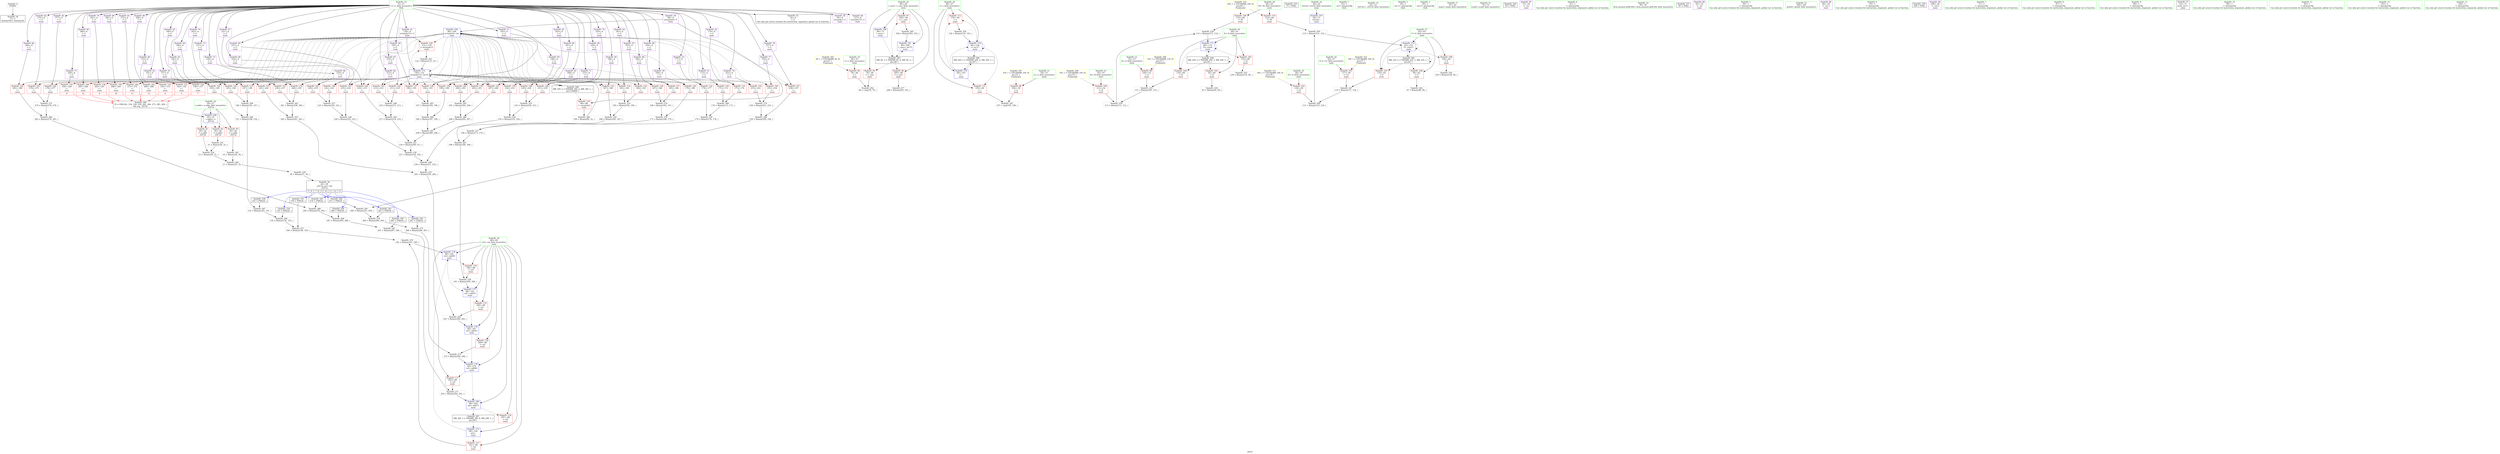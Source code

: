 digraph "SVFG" {
	label="SVFG";

	Node0x55871eb5f820 [shape=record,color=grey,label="{NodeID: 0\nNullPtr}"];
	Node0x55871eb5f820 -> Node0x55871eb61020[style=solid];
	Node0x55871eb91f40 [shape=record,color=black,label="{NodeID: 346\n25 = PHI(142, 154, 158, 250, 262, 266, 273, 285, 289, )\n0th arg _Z2C3x }"];
	Node0x55871eb91f40 -> Node0x55871eb69c00[style=solid];
	Node0x55871eb729d0 [shape=record,color=grey,label="{NodeID: 263\n197 = Binary(194, 196, )\n}"];
	Node0x55871eb729d0 -> Node0x55871eb74c50[style=solid];
	Node0x55871eb6a760 [shape=record,color=blue,label="{NodeID: 180\n68\<--293\nsol\<--add71\nmain\n}"];
	Node0x55871eb6a760 -> Node0x55871eb67500[style=dashed];
	Node0x55871eb6a760 -> Node0x55871eb82550[style=dashed];
	Node0x55871eb61cb0 [shape=record,color=red,label="{NodeID: 97\n303\<--48\n\<--t_case\nmain\n}"];
	Node0x55871eb61cb0 -> Node0x55871eb74ad0[style=solid];
	Node0x55871eb5ff00 [shape=record,color=green,label="{NodeID: 14\n4\<--15\nC\<--C_field_insensitive\nGlob }"];
	Node0x55871eb5ff00 -> Node0x55871eb61120[style=solid];
	Node0x55871eb5ff00 -> Node0x55871eb613c0[style=solid];
	Node0x55871eb5ff00 -> Node0x55871eb61490[style=solid];
	Node0x55871eb5ff00 -> Node0x55871eb61560[style=solid];
	Node0x55871eb5ff00 -> Node0x55871eb61630[style=solid];
	Node0x55871eb5ff00 -> Node0x55871eb61700[style=solid];
	Node0x55871eb5ff00 -> Node0x55871eb617d0[style=solid];
	Node0x55871eb5ff00 -> Node0x55871eb618a0[style=solid];
	Node0x55871eb5ff00 -> Node0x55871eb61970[style=solid];
	Node0x55871eb5ff00 -> Node0x55871eb61a40[style=solid];
	Node0x55871eb5ff00 -> Node0x55871eb61b10[style=solid];
	Node0x55871eb5ff00 -> Node0x55871eb62c00[style=solid];
	Node0x55871eb5ff00 -> Node0x55871eb62cd0[style=solid];
	Node0x55871eb5ff00 -> Node0x55871eb62da0[style=solid];
	Node0x55871eb5ff00 -> Node0x55871eb62e70[style=solid];
	Node0x55871eb5ff00 -> Node0x55871eb62f40[style=solid];
	Node0x55871eb5ff00 -> Node0x55871eb63010[style=solid];
	Node0x55871eb5ff00 -> Node0x55871eb630e0[style=solid];
	Node0x55871eb5ff00 -> Node0x55871eb631b0[style=solid];
	Node0x55871eb5ff00 -> Node0x55871eb63280[style=solid];
	Node0x55871eb5ff00 -> Node0x55871eb63350[style=solid];
	Node0x55871eb5ff00 -> Node0x55871eb63420[style=solid];
	Node0x55871eb5ff00 -> Node0x55871eb634f0[style=solid];
	Node0x55871eb5ff00 -> Node0x55871eb635c0[style=solid];
	Node0x55871eb5ff00 -> Node0x55871eb63690[style=solid];
	Node0x55871eb5ff00 -> Node0x55871eb63760[style=solid];
	Node0x55871eb5ff00 -> Node0x55871eb63830[style=solid];
	Node0x55871eb5ff00 -> Node0x55871eb63900[style=solid];
	Node0x55871eb5ff00 -> Node0x55871eb639d0[style=solid];
	Node0x55871eb5ff00 -> Node0x55871eb63aa0[style=solid];
	Node0x55871eb5ff00 -> Node0x55871eb63b70[style=solid];
	Node0x55871eb5ff00 -> Node0x55871eb63c40[style=solid];
	Node0x55871eb5ff00 -> Node0x55871eb63d10[style=solid];
	Node0x55871eb5ff00 -> Node0x55871eb63de0[style=solid];
	Node0x55871eb5ff00 -> Node0x55871eb63eb0[style=solid];
	Node0x55871eb5ff00 -> Node0x55871eb63f80[style=solid];
	Node0x55871eb5ff00 -> Node0x55871eb64050[style=solid];
	Node0x55871eb5ff00 -> Node0x55871eb64120[style=solid];
	Node0x55871eb5ff00 -> Node0x55871eb641f0[style=solid];
	Node0x55871eb5ff00 -> Node0x55871eb642c0[style=solid];
	Node0x55871eb5ff00 -> Node0x55871eb64390[style=solid];
	Node0x55871eb5ff00 -> Node0x55871eb64460[style=solid];
	Node0x55871eb5ff00 -> Node0x55871eb64530[style=solid];
	Node0x55871eb5ff00 -> Node0x55871eb64600[style=solid];
	Node0x55871eb5ff00 -> Node0x55871eb646d0[style=solid];
	Node0x55871eb5ff00 -> Node0x55871eb647a0[style=solid];
	Node0x55871eb5ff00 -> Node0x55871eb64870[style=solid];
	Node0x55871eb5ff00 -> Node0x55871eb64940[style=solid];
	Node0x55871eb5ff00 -> Node0x55871eb64a10[style=solid];
	Node0x55871eb5ff00 -> Node0x55871eb64ae0[style=solid];
	Node0x55871eb73ed0 [shape=record,color=grey,label="{NodeID: 277\n296 = Binary(295, 103, )\n}"];
	Node0x55871eb62810 [shape=record,color=red,label="{NodeID: 111\n105\<--66\n\<--i\nmain\n}"];
	Node0x55871eb62810 -> Node0x55871eb753d0[style=solid];
	Node0x55871eb60ab0 [shape=record,color=green,label="{NodeID: 28\n64\<--65\nM\<--M_field_insensitive\nmain\n}"];
	Node0x55871eb60ab0 -> Node0x55871eb62670[style=solid];
	Node0x55871eb60ab0 -> Node0x55871eb62740[style=solid];
	Node0x55871eb753d0 [shape=record,color=grey,label="{NodeID: 291\n107 = cmp(105, 106, )\n}"];
	Node0x55871eb67ab0 [shape=record,color=red,label="{NodeID: 125\n154\<--153\n\<--\nmain\n|{<s0>6}}"];
	Node0x55871eb67ab0:s0 -> Node0x55871eb91f40[style=solid,color=red];
	Node0x55871eb61700 [shape=record,color=purple,label="{NodeID: 42\n141\<--4\n\<--C\nmain\n}"];
	Node0x55871eb61700 -> Node0x55871eb67770[style=solid];
	Node0x55871eb84f80 [shape=record,color=yellow,style=double,label="{NodeID: 305\n6V_1 = ENCHI(MR_6V_0)\npts\{47 \}\nFun[main]}"];
	Node0x55871eb84f80 -> Node0x55871eb65160[style=dashed];
	Node0x55871eb68610 [shape=record,color=red,label="{NodeID: 139\n202\<--201\n\<--\nmain\n}"];
	Node0x55871eb68610 -> Node0x55871eb747d0[style=solid];
	Node0x55871eb63280 [shape=record,color=purple,label="{NodeID: 56\n186\<--4\n\<--C\nmain\n}"];
	Node0x55871eb63280 -> Node0x55871eb682d0[style=solid];
	Node0x55871eb6f180 [shape=record,color=grey,label="{NodeID: 236\n179 = Binary(176, 178, )\n}"];
	Node0x55871eb6f180 -> Node0x55871eb6f300[style=solid];
	Node0x55871eb69170 [shape=record,color=red,label="{NodeID: 153\n243\<--242\n\<--\nmain\n}"];
	Node0x55871eb69170 -> Node0x55871eb71ad0[style=solid];
	Node0x55871eb63de0 [shape=record,color=purple,label="{NodeID: 70\n230\<--4\n\<--C\nmain\n}"];
	Node0x55871eb63de0 -> Node0x55871eb68e30[style=solid];
	Node0x55871eb90db0 [shape=record,color=black,label="{NodeID: 333\n73 = PHI()\n}"];
	Node0x55871eb71650 [shape=record,color=grey,label="{NodeID: 250\n93 = Binary(92, 94, )\n}"];
	Node0x55871eb69cd0 [shape=record,color=blue,label="{NodeID: 167\n44\<--71\nretval\<--\nmain\n}"];
	Node0x55871eb64940 [shape=record,color=purple,label="{NodeID: 84\n280\<--4\n\<--C\nmain\n}"];
	Node0x55871eb64940 -> Node0x55871eb69990[style=solid];
	Node0x55871eb45420 [shape=record,color=green,label="{NodeID: 1\n16\<--1\n.str\<--dummyObj\nGlob }"];
	Node0x55871eb72b50 [shape=record,color=grey,label="{NodeID: 264\n121 = Binary(119, 120, )\n}"];
	Node0x55871eb72b50 -> Node0x55871eb72cd0[style=solid];
	Node0x55871eb6a830 [shape=record,color=blue,label="{NodeID: 181\n48\<--304\nt_case\<--inc75\nmain\n}"];
	Node0x55871eb6a830 -> Node0x55871eb81150[style=dashed];
	Node0x55871eb61d80 [shape=record,color=red,label="{NodeID: 98\n106\<--50\n\<--n\nmain\n}"];
	Node0x55871eb61d80 -> Node0x55871eb753d0[style=solid];
	Node0x55871eb5ffc0 [shape=record,color=green,label="{NodeID: 15\n22\<--23\n_Z2C3x\<--_Z2C3x_field_insensitive\n}"];
	Node0x55871eb74050 [shape=record,color=grey,label="{NodeID: 278\n264 = Binary(260, 263, )\n}"];
	Node0x55871eb74050 -> Node0x55871eb73bd0[style=solid];
	Node0x55871eb628e0 [shape=record,color=red,label="{NodeID: 112\n135\<--66\n\<--i\nmain\n}"];
	Node0x55871eb628e0 -> Node0x55871eb71f50[style=solid];
	Node0x55871eb60b80 [shape=record,color=green,label="{NodeID: 29\n66\<--67\ni\<--i_field_insensitive\nmain\n}"];
	Node0x55871eb60b80 -> Node0x55871eb62810[style=solid];
	Node0x55871eb60b80 -> Node0x55871eb628e0[style=solid];
	Node0x55871eb60b80 -> Node0x55871eb69f40[style=solid];
	Node0x55871eb60b80 -> Node0x55871eb6a280[style=solid];
	Node0x55871eb75550 [shape=record,color=grey,label="{NodeID: 292\n80 = cmp(78, 79, )\n}"];
	Node0x55871eb67b80 [shape=record,color=red,label="{NodeID: 126\n158\<--157\n\<--\nmain\n|{<s0>7}}"];
	Node0x55871eb67b80:s0 -> Node0x55871eb91f40[style=solid,color=red];
	Node0x55871eb617d0 [shape=record,color=purple,label="{NodeID: 43\n144\<--4\n\<--C\nmain\n}"];
	Node0x55871eb617d0 -> Node0x55871eb67840[style=solid];
	Node0x55871eb686e0 [shape=record,color=red,label="{NodeID: 140\n204\<--203\n\<--\nmain\n}"];
	Node0x55871eb686e0 -> Node0x55871eb747d0[style=solid];
	Node0x55871eb63350 [shape=record,color=purple,label="{NodeID: 57\n193\<--4\n\<--C\nmain\n}"];
	Node0x55871eb63350 -> Node0x55871eb683a0[style=solid];
	Node0x55871eb6f300 [shape=record,color=grey,label="{NodeID: 237\n180 = Binary(171, 179, )\n}"];
	Node0x55871eb6f300 -> Node0x55871eb726d0[style=solid];
	Node0x55871eb69240 [shape=record,color=red,label="{NodeID: 154\n250\<--249\n\<--\nmain\n|{<s0>8}}"];
	Node0x55871eb69240:s0 -> Node0x55871eb91f40[style=solid,color=red];
	Node0x55871eb63eb0 [shape=record,color=purple,label="{NodeID: 71\n233\<--4\n\<--C\nmain\n}"];
	Node0x55871eb63eb0 -> Node0x55871eb68f00[style=solid];
	Node0x55871eb90eb0 [shape=record,color=black,label="{NodeID: 334\n155 = PHI(24, )\n}"];
	Node0x55871eb90eb0 -> Node0x55871eb72550[style=solid];
	Node0x55871eb717d0 [shape=record,color=grey,label="{NodeID: 251\n218 = Binary(209, 217, )\n}"];
	Node0x55871eb717d0 -> Node0x55871eb6e880[style=solid];
	Node0x55871eb69da0 [shape=record,color=blue,label="{NodeID: 168\n48\<--71\nt_case\<--\nmain\n}"];
	Node0x55871eb69da0 -> Node0x55871eb81150[style=dashed];
	Node0x55871eb64a10 [shape=record,color=purple,label="{NodeID: 85\n284\<--4\n\<--C\nmain\n}"];
	Node0x55871eb64a10 -> Node0x55871eb69a60[style=solid];
	Node0x55871eb55ee0 [shape=record,color=green,label="{NodeID: 2\n18\<--1\n.str.1\<--dummyObj\nGlob }"];
	Node0x55871eb72cd0 [shape=record,color=grey,label="{NodeID: 265\n123 = Binary(121, 122, )\n}"];
	Node0x55871eb72cd0 -> Node0x55871eb6a0e0[style=solid];
	Node0x55871eb61e50 [shape=record,color=red,label="{NodeID: 99\n109\<--52\n\<--A\nmain\n}"];
	Node0x55871eb61e50 -> Node0x55871eb6ed00[style=solid];
	Node0x55871eb600c0 [shape=record,color=green,label="{NodeID: 16\n26\<--27\nx.addr\<--x.addr_field_insensitive\n_Z2C3x\n}"];
	Node0x55871eb600c0 -> Node0x55871eb64ef0[style=solid];
	Node0x55871eb600c0 -> Node0x55871eb64fc0[style=solid];
	Node0x55871eb600c0 -> Node0x55871eb65090[style=solid];
	Node0x55871eb600c0 -> Node0x55871eb69c00[style=solid];
	Node0x55871eb741d0 [shape=record,color=grey,label="{NodeID: 279\n256 = Binary(253, 255, )\n}"];
	Node0x55871eb741d0 -> Node0x55871eb74350[style=solid];
	Node0x55871eb629b0 [shape=record,color=red,label="{NodeID: 113\n161\<--68\n\<--sol\nmain\n}"];
	Node0x55871eb629b0 -> Node0x55871eb73d50[style=solid];
	Node0x55871eb60c50 [shape=record,color=green,label="{NodeID: 30\n68\<--69\nsol\<--sol_field_insensitive\nmain\n}"];
	Node0x55871eb60c50 -> Node0x55871eb629b0[style=solid];
	Node0x55871eb60c50 -> Node0x55871eb62a80[style=solid];
	Node0x55871eb60c50 -> Node0x55871eb62b50[style=solid];
	Node0x55871eb60c50 -> Node0x55871eb67360[style=solid];
	Node0x55871eb60c50 -> Node0x55871eb67430[style=solid];
	Node0x55871eb60c50 -> Node0x55871eb67500[style=solid];
	Node0x55871eb60c50 -> Node0x55871eb6a350[style=solid];
	Node0x55871eb60c50 -> Node0x55871eb6a420[style=solid];
	Node0x55871eb60c50 -> Node0x55871eb6a4f0[style=solid];
	Node0x55871eb60c50 -> Node0x55871eb6a5c0[style=solid];
	Node0x55871eb60c50 -> Node0x55871eb6a690[style=solid];
	Node0x55871eb60c50 -> Node0x55871eb6a760[style=solid];
	Node0x55871eb81150 [shape=record,color=black,label="{NodeID: 293\nMR_8V_3 = PHI(MR_8V_4, MR_8V_2, )\npts\{49 \}\n}"];
	Node0x55871eb81150 -> Node0x55871eb65230[style=dashed];
	Node0x55871eb81150 -> Node0x55871eb61be0[style=dashed];
	Node0x55871eb81150 -> Node0x55871eb61cb0[style=dashed];
	Node0x55871eb81150 -> Node0x55871eb6a830[style=dashed];
	Node0x55871eb67c50 [shape=record,color=red,label="{NodeID: 127\n165\<--164\n\<--\nmain\n}"];
	Node0x55871eb67c50 -> Node0x55871eb73a50[style=solid];
	Node0x55871eb618a0 [shape=record,color=purple,label="{NodeID: 44\n146\<--4\n\<--C\nmain\n}"];
	Node0x55871eb618a0 -> Node0x55871eb67910[style=solid];
	Node0x55871eb85140 [shape=record,color=yellow,style=double,label="{NodeID: 307\n10V_1 = ENCHI(MR_10V_0)\npts\{51 \}\nFun[main]}"];
	Node0x55871eb85140 -> Node0x55871eb61d80[style=dashed];
	Node0x55871eb687b0 [shape=record,color=red,label="{NodeID: 141\n207\<--206\n\<--\nmain\n}"];
	Node0x55871eb687b0 -> Node0x55871eb66610[style=solid];
	Node0x55871eb63420 [shape=record,color=purple,label="{NodeID: 58\n195\<--4\n\<--C\nmain\n}"];
	Node0x55871eb63420 -> Node0x55871eb68470[style=solid];
	Node0x55871eb66310 [shape=record,color=grey,label="{NodeID: 238\n235 = Binary(232, 234, )\n}"];
	Node0x55871eb66310 -> Node0x55871eb66c10[style=solid];
	Node0x55871eb69310 [shape=record,color=red,label="{NodeID: 155\n253\<--252\n\<--\nmain\n}"];
	Node0x55871eb69310 -> Node0x55871eb741d0[style=solid];
	Node0x55871eb63f80 [shape=record,color=purple,label="{NodeID: 72\n237\<--4\n\<--C\nmain\n}"];
	Node0x55871eb63f80 -> Node0x55871eb68fd0[style=solid];
	Node0x55871eb91190 [shape=record,color=black,label="{NodeID: 335\n159 = PHI(24, )\n}"];
	Node0x55871eb91190 -> Node0x55871eb720d0[style=solid];
	Node0x55871eb71950 [shape=record,color=grey,label="{NodeID: 252\n126 = Binary(125, 94, )\n}"];
	Node0x55871eb69e70 [shape=record,color=blue,label="{NodeID: 169\n98\<--100\narrayidx4\<--inc\nmain\n}"];
	Node0x55871eb69e70 -> Node0x55871eb676a0[style=dashed];
	Node0x55871eb69e70 -> Node0x55871eb67770[style=dashed];
	Node0x55871eb69e70 -> Node0x55871eb67840[style=dashed];
	Node0x55871eb69e70 -> Node0x55871eb67910[style=dashed];
	Node0x55871eb69e70 -> Node0x55871eb679e0[style=dashed];
	Node0x55871eb69e70 -> Node0x55871eb67ab0[style=dashed];
	Node0x55871eb69e70 -> Node0x55871eb67b80[style=dashed];
	Node0x55871eb69e70 -> Node0x55871eb67c50[style=dashed];
	Node0x55871eb69e70 -> Node0x55871eb67d20[style=dashed];
	Node0x55871eb69e70 -> Node0x55871eb67df0[style=dashed];
	Node0x55871eb69e70 -> Node0x55871eb67ec0[style=dashed];
	Node0x55871eb69e70 -> Node0x55871eb67f90[style=dashed];
	Node0x55871eb69e70 -> Node0x55871eb68060[style=dashed];
	Node0x55871eb69e70 -> Node0x55871eb68130[style=dashed];
	Node0x55871eb69e70 -> Node0x55871eb68200[style=dashed];
	Node0x55871eb69e70 -> Node0x55871eb682d0[style=dashed];
	Node0x55871eb69e70 -> Node0x55871eb683a0[style=dashed];
	Node0x55871eb69e70 -> Node0x55871eb68470[style=dashed];
	Node0x55871eb69e70 -> Node0x55871eb68540[style=dashed];
	Node0x55871eb69e70 -> Node0x55871eb68610[style=dashed];
	Node0x55871eb69e70 -> Node0x55871eb686e0[style=dashed];
	Node0x55871eb69e70 -> Node0x55871eb687b0[style=dashed];
	Node0x55871eb69e70 -> Node0x55871eb68880[style=dashed];
	Node0x55871eb69e70 -> Node0x55871eb68950[style=dashed];
	Node0x55871eb69e70 -> Node0x55871eb68a20[style=dashed];
	Node0x55871eb69e70 -> Node0x55871eb68af0[style=dashed];
	Node0x55871eb69e70 -> Node0x55871eb68bc0[style=dashed];
	Node0x55871eb69e70 -> Node0x55871eb68c90[style=dashed];
	Node0x55871eb69e70 -> Node0x55871eb68d60[style=dashed];
	Node0x55871eb69e70 -> Node0x55871eb68e30[style=dashed];
	Node0x55871eb69e70 -> Node0x55871eb68f00[style=dashed];
	Node0x55871eb69e70 -> Node0x55871eb68fd0[style=dashed];
	Node0x55871eb69e70 -> Node0x55871eb690a0[style=dashed];
	Node0x55871eb69e70 -> Node0x55871eb69170[style=dashed];
	Node0x55871eb69e70 -> Node0x55871eb69240[style=dashed];
	Node0x55871eb69e70 -> Node0x55871eb69310[style=dashed];
	Node0x55871eb69e70 -> Node0x55871eb693e0[style=dashed];
	Node0x55871eb69e70 -> Node0x55871eb694b0[style=dashed];
	Node0x55871eb69e70 -> Node0x55871eb69580[style=dashed];
	Node0x55871eb69e70 -> Node0x55871eb69650[style=dashed];
	Node0x55871eb69e70 -> Node0x55871eb69720[style=dashed];
	Node0x55871eb69e70 -> Node0x55871eb697f0[style=dashed];
	Node0x55871eb69e70 -> Node0x55871eb698c0[style=dashed];
	Node0x55871eb69e70 -> Node0x55871eb69990[style=dashed];
	Node0x55871eb69e70 -> Node0x55871eb69a60[style=dashed];
	Node0x55871eb69e70 -> Node0x55871eb69b30[style=dashed];
	Node0x55871eb69e70 -> Node0x55871eb6a1b0[style=dashed];
	Node0x55871eb69e70 -> Node0x55871eb82a50[style=dashed];
	Node0x55871eb64ae0 [shape=record,color=purple,label="{NodeID: 86\n288\<--4\n\<--C\nmain\n}"];
	Node0x55871eb64ae0 -> Node0x55871eb69b30[style=solid];
	Node0x55871eb5ef40 [shape=record,color=green,label="{NodeID: 3\n20\<--1\n.str.2\<--dummyObj\nGlob }"];
	Node0x55871eb72e50 [shape=record,color=grey,label="{NodeID: 266\n151 = Binary(148, 150, )\n}"];
	Node0x55871eb72e50 -> Node0x55871eb72fd0[style=solid];
	Node0x55871eb61f20 [shape=record,color=red,label="{NodeID: 100\n112\<--54\n\<--B\nmain\n}"];
	Node0x55871eb61f20 -> Node0x55871eb6e700[style=solid];
	Node0x55871eb60190 [shape=record,color=green,label="{NodeID: 17\n41\<--42\nmain\<--main_field_insensitive\n}"];
	Node0x55871eb74350 [shape=record,color=grey,label="{NodeID: 280\n259 = Binary(256, 258, )\n}"];
	Node0x55871eb74350 -> Node0x55871eb744d0[style=solid];
	Node0x55871eb62a80 [shape=record,color=red,label="{NodeID: 114\n190\<--68\n\<--sol\nmain\n}"];
	Node0x55871eb62a80 -> Node0x55871eb72250[style=solid];
	Node0x55871eb60d20 [shape=record,color=green,label="{NodeID: 31\n74\<--75\nscanf\<--scanf_field_insensitive\n}"];
	Node0x55871eb81650 [shape=record,color=black,label="{NodeID: 294\nMR_20V_2 = PHI(MR_20V_3, MR_20V_1, )\npts\{61 \}\n}"];
	Node0x55871eb81650 -> Node0x55871eb62190[style=dashed];
	Node0x55871eb81650 -> Node0x55871eb62260[style=dashed];
	Node0x55871eb81650 -> Node0x55871eb6a010[style=dashed];
	Node0x55871eb81650 -> Node0x55871eb81650[style=dashed];
	Node0x55871eb67d20 [shape=record,color=red,label="{NodeID: 128\n167\<--166\n\<--\nmain\n}"];
	Node0x55871eb67d20 -> Node0x55871eb73a50[style=solid];
	Node0x55871eb61970 [shape=record,color=purple,label="{NodeID: 45\n149\<--4\n\<--C\nmain\n}"];
	Node0x55871eb61970 -> Node0x55871eb679e0[style=solid];
	Node0x55871eb85220 [shape=record,color=yellow,style=double,label="{NodeID: 308\n12V_1 = ENCHI(MR_12V_0)\npts\{53 \}\nFun[main]}"];
	Node0x55871eb85220 -> Node0x55871eb61e50[style=dashed];
	Node0x55871eb68880 [shape=record,color=red,label="{NodeID: 142\n211\<--210\n\<--\nmain\n}"];
	Node0x55871eb68880 -> Node0x55871eb67210[style=solid];
	Node0x55871eb634f0 [shape=record,color=purple,label="{NodeID: 59\n198\<--4\n\<--C\nmain\n}"];
	Node0x55871eb634f0 -> Node0x55871eb68540[style=solid];
	Node0x55871eb66490 [shape=record,color=grey,label="{NodeID: 239\n38 = Binary(37, 39, )\n}"];
	Node0x55871eb66490 -> Node0x55871eb61220[style=solid];
	Node0x55871eb693e0 [shape=record,color=red,label="{NodeID: 156\n255\<--254\n\<--\nmain\n}"];
	Node0x55871eb693e0 -> Node0x55871eb741d0[style=solid];
	Node0x55871eb64050 [shape=record,color=purple,label="{NodeID: 73\n239\<--4\n\<--C\nmain\n}"];
	Node0x55871eb64050 -> Node0x55871eb690a0[style=solid];
	Node0x55871eb91380 [shape=record,color=black,label="{NodeID: 336\n83 = PHI()\n}"];
	Node0x55871eb71ad0 [shape=record,color=grey,label="{NodeID: 253\n244 = Binary(241, 243, )\n}"];
	Node0x55871eb71ad0 -> Node0x55871eb71dd0[style=solid];
	Node0x55871eb69f40 [shape=record,color=blue,label="{NodeID: 170\n66\<--103\ni\<--\nmain\n}"];
	Node0x55871eb69f40 -> Node0x55871eb62810[style=dashed];
	Node0x55871eb69f40 -> Node0x55871eb628e0[style=dashed];
	Node0x55871eb69f40 -> Node0x55871eb6a280[style=dashed];
	Node0x55871eb69f40 -> Node0x55871eb82050[style=dashed];
	Node0x55871eb64bb0 [shape=record,color=purple,label="{NodeID: 87\n72\<--16\n\<--.str\nmain\n}"];
	Node0x55871eb56d90 [shape=record,color=green,label="{NodeID: 4\n32\<--1\n\<--dummyObj\nCan only get source location for instruction, argument, global var or function.}"];
	Node0x55871eb72fd0 [shape=record,color=grey,label="{NodeID: 267\n152 = Binary(143, 151, )\n}"];
	Node0x55871eb72fd0 -> Node0x55871eb72550[style=solid];
	Node0x55871eb61ff0 [shape=record,color=red,label="{NodeID: 101\n117\<--56\n\<--CC\nmain\n}"];
	Node0x55871eb61ff0 -> Node0x55871eb67090[style=solid];
	Node0x55871eb60290 [shape=record,color=green,label="{NodeID: 18\n44\<--45\nretval\<--retval_field_insensitive\nmain\n}"];
	Node0x55871eb60290 -> Node0x55871eb69cd0[style=solid];
	Node0x55871eb744d0 [shape=record,color=grey,label="{NodeID: 281\n260 = Binary(251, 259, )\n}"];
	Node0x55871eb744d0 -> Node0x55871eb74050[style=solid];
	Node0x55871eb62b50 [shape=record,color=red,label="{NodeID: 115\n246\<--68\n\<--sol\nmain\n}"];
	Node0x55871eb62b50 -> Node0x55871eb66910[style=solid];
	Node0x55871eb60e20 [shape=record,color=green,label="{NodeID: 32\n90\<--91\nllvm.memset.p0i8.i64\<--llvm.memset.p0i8.i64_field_insensitive\n}"];
	Node0x55871eb81b50 [shape=record,color=black,label="{NodeID: 295\nMR_22V_2 = PHI(MR_22V_3, MR_22V_1, )\npts\{63 \}\n}"];
	Node0x55871eb81b50 -> Node0x55871eb62400[style=dashed];
	Node0x55871eb81b50 -> Node0x55871eb624d0[style=dashed];
	Node0x55871eb81b50 -> Node0x55871eb6a0e0[style=dashed];
	Node0x55871eb81b50 -> Node0x55871eb81b50[style=dashed];
	Node0x55871eb67df0 [shape=record,color=red,label="{NodeID: 129\n170\<--169\n\<--\nmain\n}"];
	Node0x55871eb67df0 -> Node0x55871eb73450[style=solid];
	Node0x55871eb61a40 [shape=record,color=purple,label="{NodeID: 46\n153\<--4\n\<--C\nmain\n}"];
	Node0x55871eb61a40 -> Node0x55871eb67ab0[style=solid];
	Node0x55871eb85300 [shape=record,color=yellow,style=double,label="{NodeID: 309\n14V_1 = ENCHI(MR_14V_0)\npts\{55 \}\nFun[main]}"];
	Node0x55871eb85300 -> Node0x55871eb61f20[style=dashed];
	Node0x55871eb6e280 [shape=record,color=grey,label="{NodeID: 226\n115 = Binary(113, 114, )\n}"];
	Node0x55871eb6e280 -> Node0x55871eb6a010[style=solid];
	Node0x55871eb68950 [shape=record,color=red,label="{NodeID: 143\n213\<--212\n\<--\nmain\n}"];
	Node0x55871eb68950 -> Node0x55871eb67210[style=solid];
	Node0x55871eb635c0 [shape=record,color=purple,label="{NodeID: 60\n201\<--4\n\<--C\nmain\n}"];
	Node0x55871eb635c0 -> Node0x55871eb68610[style=solid];
	Node0x55871eb66610 [shape=record,color=grey,label="{NodeID: 240\n208 = Binary(205, 207, )\n}"];
	Node0x55871eb66610 -> Node0x55871eb66790[style=solid];
	Node0x55871eb694b0 [shape=record,color=red,label="{NodeID: 157\n258\<--257\n\<--\nmain\n}"];
	Node0x55871eb694b0 -> Node0x55871eb74350[style=solid];
	Node0x55871eb64120 [shape=record,color=purple,label="{NodeID: 74\n242\<--4\n\<--C\nmain\n}"];
	Node0x55871eb64120 -> Node0x55871eb69170[style=solid];
	Node0x55871eb91450 [shape=record,color=black,label="{NodeID: 337\n85 = PHI()\n}"];
	Node0x55871eb71c50 [shape=record,color=grey,label="{NodeID: 254\n129 = Binary(128, 94, )\n}"];
	Node0x55871eb6a010 [shape=record,color=blue,label="{NodeID: 171\n60\<--115\nX\<--rem8\nmain\n}"];
	Node0x55871eb6a010 -> Node0x55871eb62260[style=dashed];
	Node0x55871eb6a010 -> Node0x55871eb62330[style=dashed];
	Node0x55871eb6a010 -> Node0x55871eb6a010[style=dashed];
	Node0x55871eb6a010 -> Node0x55871eb81650[style=dashed];
	Node0x55871eb64c80 [shape=record,color=purple,label="{NodeID: 88\n82\<--16\n\<--.str\nmain\n}"];
	Node0x55871eb56e20 [shape=record,color=green,label="{NodeID: 5\n36\<--1\n\<--dummyObj\nCan only get source location for instruction, argument, global var or function.}"];
	Node0x55871eb73150 [shape=record,color=grey,label="{NodeID: 268\n176 = Binary(173, 175, )\n}"];
	Node0x55871eb73150 -> Node0x55871eb6f180[style=solid];
	Node0x55871eb620c0 [shape=record,color=red,label="{NodeID: 102\n120\<--58\n\<--D\nmain\n}"];
	Node0x55871eb620c0 -> Node0x55871eb72b50[style=solid];
	Node0x55871eb60360 [shape=record,color=green,label="{NodeID: 19\n46\<--47\nt\<--t_field_insensitive\nmain\n}"];
	Node0x55871eb60360 -> Node0x55871eb65160[style=solid];
	Node0x55871eb74650 [shape=record,color=grey,label="{NodeID: 282\n97 = Binary(96, 94, )\n}"];
	Node0x55871eb67360 [shape=record,color=red,label="{NodeID: 116\n269\<--68\n\<--sol\nmain\n}"];
	Node0x55871eb67360 -> Node0x55871eb738d0[style=solid];
	Node0x55871eb60f20 [shape=record,color=green,label="{NodeID: 33\n300\<--301\nprintf\<--printf_field_insensitive\n}"];
	Node0x55871eb82050 [shape=record,color=black,label="{NodeID: 296\nMR_26V_2 = PHI(MR_26V_4, MR_26V_1, )\npts\{67 \}\n}"];
	Node0x55871eb82050 -> Node0x55871eb69f40[style=dashed];
	Node0x55871eb67ec0 [shape=record,color=red,label="{NodeID: 130\n173\<--172\n\<--\nmain\n}"];
	Node0x55871eb67ec0 -> Node0x55871eb73150[style=solid];
	Node0x55871eb61b10 [shape=record,color=purple,label="{NodeID: 47\n157\<--4\n\<--C\nmain\n}"];
	Node0x55871eb61b10 -> Node0x55871eb67b80[style=solid];
	Node0x55871eb853e0 [shape=record,color=yellow,style=double,label="{NodeID: 310\n16V_1 = ENCHI(MR_16V_0)\npts\{57 \}\nFun[main]}"];
	Node0x55871eb853e0 -> Node0x55871eb61ff0[style=dashed];
	Node0x55871eb6e400 [shape=record,color=grey,label="{NodeID: 227\n223 = Binary(220, 222, )\n}"];
	Node0x55871eb6e400 -> Node0x55871eb6e580[style=solid];
	Node0x55871eb68a20 [shape=record,color=red,label="{NodeID: 144\n216\<--215\n\<--\nmain\n}"];
	Node0x55871eb68a20 -> Node0x55871eb714d0[style=solid];
	Node0x55871eb63690 [shape=record,color=purple,label="{NodeID: 61\n203\<--4\n\<--C\nmain\n}"];
	Node0x55871eb63690 -> Node0x55871eb686e0[style=solid];
	Node0x55871eb66790 [shape=record,color=grey,label="{NodeID: 241\n209 = Binary(200, 208, )\n}"];
	Node0x55871eb66790 -> Node0x55871eb717d0[style=solid];
	Node0x55871eb69580 [shape=record,color=red,label="{NodeID: 158\n262\<--261\n\<--\nmain\n|{<s0>9}}"];
	Node0x55871eb69580:s0 -> Node0x55871eb91f40[style=solid,color=red];
	Node0x55871eb641f0 [shape=record,color=purple,label="{NodeID: 75\n249\<--4\n\<--C\nmain\n}"];
	Node0x55871eb641f0 -> Node0x55871eb69240[style=solid];
	Node0x55871eb91520 [shape=record,color=black,label="{NodeID: 338\n143 = PHI(24, )\n}"];
	Node0x55871eb91520 -> Node0x55871eb72fd0[style=solid];
	Node0x55871eb71dd0 [shape=record,color=grey,label="{NodeID: 255\n245 = Binary(236, 244, )\n}"];
	Node0x55871eb71dd0 -> Node0x55871eb66910[style=solid];
	Node0x55871eb6a0e0 [shape=record,color=blue,label="{NodeID: 172\n62\<--123\nY\<--rem11\nmain\n}"];
	Node0x55871eb6a0e0 -> Node0x55871eb624d0[style=dashed];
	Node0x55871eb6a0e0 -> Node0x55871eb625a0[style=dashed];
	Node0x55871eb6a0e0 -> Node0x55871eb6a0e0[style=dashed];
	Node0x55871eb6a0e0 -> Node0x55871eb81b50[style=dashed];
	Node0x55871eb64d50 [shape=record,color=purple,label="{NodeID: 89\n84\<--18\n\<--.str.1\nmain\n}"];
	Node0x55871eb5f240 [shape=record,color=green,label="{NodeID: 6\n39\<--1\n\<--dummyObj\nCan only get source location for instruction, argument, global var or function.}"];
	Node0x55871eb732d0 [shape=record,color=grey,label="{NodeID: 269\n148 = Binary(145, 147, )\n}"];
	Node0x55871eb732d0 -> Node0x55871eb72e50[style=solid];
	Node0x55871eb62190 [shape=record,color=red,label="{NodeID: 103\n92\<--60\n\<--X\nmain\n}"];
	Node0x55871eb62190 -> Node0x55871eb71650[style=solid];
	Node0x55871eb60430 [shape=record,color=green,label="{NodeID: 20\n48\<--49\nt_case\<--t_case_field_insensitive\nmain\n}"];
	Node0x55871eb60430 -> Node0x55871eb65230[style=solid];
	Node0x55871eb60430 -> Node0x55871eb61be0[style=solid];
	Node0x55871eb60430 -> Node0x55871eb61cb0[style=solid];
	Node0x55871eb60430 -> Node0x55871eb69da0[style=solid];
	Node0x55871eb60430 -> Node0x55871eb6a830[style=solid];
	Node0x55871eb747d0 [shape=record,color=grey,label="{NodeID: 283\n205 = Binary(202, 204, )\n}"];
	Node0x55871eb747d0 -> Node0x55871eb66610[style=solid];
	Node0x55871eb67430 [shape=record,color=red,label="{NodeID: 117\n292\<--68\n\<--sol\nmain\n}"];
	Node0x55871eb67430 -> Node0x55871eb735d0[style=solid];
	Node0x55871eb61020 [shape=record,color=black,label="{NodeID: 34\n2\<--3\ndummyVal\<--dummyVal\n}"];
	Node0x55871eb82550 [shape=record,color=black,label="{NodeID: 297\nMR_28V_2 = PHI(MR_28V_8, MR_28V_1, )\npts\{69 \}\n}"];
	Node0x55871eb82550 -> Node0x55871eb6a350[style=dashed];
	Node0x55871eb67f90 [shape=record,color=red,label="{NodeID: 131\n175\<--174\n\<--\nmain\n}"];
	Node0x55871eb67f90 -> Node0x55871eb73150[style=solid];
	Node0x55871eb62c00 [shape=record,color=purple,label="{NodeID: 48\n164\<--4\n\<--C\nmain\n}"];
	Node0x55871eb62c00 -> Node0x55871eb67c50[style=solid];
	Node0x55871eb854c0 [shape=record,color=yellow,style=double,label="{NodeID: 311\n18V_1 = ENCHI(MR_18V_0)\npts\{59 \}\nFun[main]}"];
	Node0x55871eb854c0 -> Node0x55871eb620c0[style=dashed];
	Node0x55871eb6e580 [shape=record,color=grey,label="{NodeID: 228\n226 = Binary(223, 225, )\n}"];
	Node0x55871eb6e580 -> Node0x55871eb6e880[style=solid];
	Node0x55871eb68af0 [shape=record,color=red,label="{NodeID: 145\n220\<--219\n\<--\nmain\n}"];
	Node0x55871eb68af0 -> Node0x55871eb6e400[style=solid];
	Node0x55871eb63760 [shape=record,color=purple,label="{NodeID: 62\n206\<--4\n\<--C\nmain\n}"];
	Node0x55871eb63760 -> Node0x55871eb687b0[style=solid];
	Node0x55871eb66910 [shape=record,color=grey,label="{NodeID: 242\n247 = Binary(246, 245, )\n}"];
	Node0x55871eb66910 -> Node0x55871eb6a5c0[style=solid];
	Node0x55871eb69650 [shape=record,color=red,label="{NodeID: 159\n266\<--265\n\<--\nmain\n|{<s0>10}}"];
	Node0x55871eb69650:s0 -> Node0x55871eb91f40[style=solid,color=red];
	Node0x55871eb642c0 [shape=record,color=purple,label="{NodeID: 76\n252\<--4\n\<--C\nmain\n}"];
	Node0x55871eb642c0 -> Node0x55871eb69310[style=solid];
	Node0x55871eb916c0 [shape=record,color=black,label="{NodeID: 339\n299 = PHI()\n}"];
	Node0x55871eb71f50 [shape=record,color=grey,label="{NodeID: 256\n136 = Binary(135, 103, )\n}"];
	Node0x55871eb71f50 -> Node0x55871eb6a280[style=solid];
	Node0x55871eb6a1b0 [shape=record,color=blue,label="{NodeID: 173\n130\<--132\narrayidx15\<--inc16\nmain\n}"];
	Node0x55871eb6a1b0 -> Node0x55871eb676a0[style=dashed];
	Node0x55871eb6a1b0 -> Node0x55871eb67770[style=dashed];
	Node0x55871eb6a1b0 -> Node0x55871eb67840[style=dashed];
	Node0x55871eb6a1b0 -> Node0x55871eb67910[style=dashed];
	Node0x55871eb6a1b0 -> Node0x55871eb679e0[style=dashed];
	Node0x55871eb6a1b0 -> Node0x55871eb67ab0[style=dashed];
	Node0x55871eb6a1b0 -> Node0x55871eb67b80[style=dashed];
	Node0x55871eb6a1b0 -> Node0x55871eb67c50[style=dashed];
	Node0x55871eb6a1b0 -> Node0x55871eb67d20[style=dashed];
	Node0x55871eb6a1b0 -> Node0x55871eb67df0[style=dashed];
	Node0x55871eb6a1b0 -> Node0x55871eb67ec0[style=dashed];
	Node0x55871eb6a1b0 -> Node0x55871eb67f90[style=dashed];
	Node0x55871eb6a1b0 -> Node0x55871eb68060[style=dashed];
	Node0x55871eb6a1b0 -> Node0x55871eb68130[style=dashed];
	Node0x55871eb6a1b0 -> Node0x55871eb68200[style=dashed];
	Node0x55871eb6a1b0 -> Node0x55871eb682d0[style=dashed];
	Node0x55871eb6a1b0 -> Node0x55871eb683a0[style=dashed];
	Node0x55871eb6a1b0 -> Node0x55871eb68470[style=dashed];
	Node0x55871eb6a1b0 -> Node0x55871eb68540[style=dashed];
	Node0x55871eb6a1b0 -> Node0x55871eb68610[style=dashed];
	Node0x55871eb6a1b0 -> Node0x55871eb686e0[style=dashed];
	Node0x55871eb6a1b0 -> Node0x55871eb687b0[style=dashed];
	Node0x55871eb6a1b0 -> Node0x55871eb68880[style=dashed];
	Node0x55871eb6a1b0 -> Node0x55871eb68950[style=dashed];
	Node0x55871eb6a1b0 -> Node0x55871eb68a20[style=dashed];
	Node0x55871eb6a1b0 -> Node0x55871eb68af0[style=dashed];
	Node0x55871eb6a1b0 -> Node0x55871eb68bc0[style=dashed];
	Node0x55871eb6a1b0 -> Node0x55871eb68c90[style=dashed];
	Node0x55871eb6a1b0 -> Node0x55871eb68d60[style=dashed];
	Node0x55871eb6a1b0 -> Node0x55871eb68e30[style=dashed];
	Node0x55871eb6a1b0 -> Node0x55871eb68f00[style=dashed];
	Node0x55871eb6a1b0 -> Node0x55871eb68fd0[style=dashed];
	Node0x55871eb6a1b0 -> Node0x55871eb690a0[style=dashed];
	Node0x55871eb6a1b0 -> Node0x55871eb69170[style=dashed];
	Node0x55871eb6a1b0 -> Node0x55871eb69240[style=dashed];
	Node0x55871eb6a1b0 -> Node0x55871eb69310[style=dashed];
	Node0x55871eb6a1b0 -> Node0x55871eb693e0[style=dashed];
	Node0x55871eb6a1b0 -> Node0x55871eb694b0[style=dashed];
	Node0x55871eb6a1b0 -> Node0x55871eb69580[style=dashed];
	Node0x55871eb6a1b0 -> Node0x55871eb69650[style=dashed];
	Node0x55871eb6a1b0 -> Node0x55871eb69720[style=dashed];
	Node0x55871eb6a1b0 -> Node0x55871eb697f0[style=dashed];
	Node0x55871eb6a1b0 -> Node0x55871eb698c0[style=dashed];
	Node0x55871eb6a1b0 -> Node0x55871eb69990[style=dashed];
	Node0x55871eb6a1b0 -> Node0x55871eb69a60[style=dashed];
	Node0x55871eb6a1b0 -> Node0x55871eb69b30[style=dashed];
	Node0x55871eb6a1b0 -> Node0x55871eb6a1b0[style=dashed];
	Node0x55871eb6a1b0 -> Node0x55871eb82a50[style=dashed];
	Node0x55871eb64e20 [shape=record,color=purple,label="{NodeID: 90\n298\<--20\n\<--.str.2\nmain\n}"];
	Node0x55871eb5f2d0 [shape=record,color=green,label="{NodeID: 7\n71\<--1\n\<--dummyObj\nCan only get source location for instruction, argument, global var or function.}"];
	Node0x55871eb73450 [shape=record,color=grey,label="{NodeID: 270\n171 = Binary(168, 170, )\n}"];
	Node0x55871eb73450 -> Node0x55871eb6f300[style=solid];
	Node0x55871eb62260 [shape=record,color=red,label="{NodeID: 104\n110\<--60\n\<--X\nmain\n}"];
	Node0x55871eb62260 -> Node0x55871eb6ed00[style=solid];
	Node0x55871eb60500 [shape=record,color=green,label="{NodeID: 21\n50\<--51\nn\<--n_field_insensitive\nmain\n}"];
	Node0x55871eb60500 -> Node0x55871eb61d80[style=solid];
	Node0x55871eb74950 [shape=record,color=grey,label="{NodeID: 284\n287 = Binary(283, 286, )\n}"];
	Node0x55871eb74950 -> Node0x55871eb74dd0[style=solid];
	Node0x55871eb67500 [shape=record,color=red,label="{NodeID: 118\n297\<--68\n\<--sol\nmain\n}"];
	Node0x55871eb61120 [shape=record,color=black,label="{NodeID: 35\n14\<--4\n\<--C\nCan only get source location for instruction, argument, global var or function.}"];
	Node0x55871eb82a50 [shape=record,color=black,label="{NodeID: 298\nMR_30V_2 = PHI(MR_30V_4, MR_30V_1, )\npts\{150000 \}\n}"];
	Node0x55871eb82a50 -> Node0x55871eb675d0[style=dashed];
	Node0x55871eb82a50 -> Node0x55871eb69e70[style=dashed];
	Node0x55871eb68060 [shape=record,color=red,label="{NodeID: 132\n178\<--177\n\<--\nmain\n}"];
	Node0x55871eb68060 -> Node0x55871eb6f180[style=solid];
	Node0x55871eb62cd0 [shape=record,color=purple,label="{NodeID: 49\n166\<--4\n\<--C\nmain\n}"];
	Node0x55871eb62cd0 -> Node0x55871eb67d20[style=solid];
	Node0x55871eb6e700 [shape=record,color=grey,label="{NodeID: 229\n113 = Binary(111, 112, )\n}"];
	Node0x55871eb6e700 -> Node0x55871eb6e280[style=solid];
	Node0x55871eb68bc0 [shape=record,color=red,label="{NodeID: 146\n222\<--221\n\<--\nmain\n}"];
	Node0x55871eb68bc0 -> Node0x55871eb6e400[style=solid];
	Node0x55871eb63830 [shape=record,color=purple,label="{NodeID: 63\n210\<--4\n\<--C\nmain\n}"];
	Node0x55871eb63830 -> Node0x55871eb68880[style=solid];
	Node0x55871eb66a90 [shape=record,color=grey,label="{NodeID: 243\n132 = Binary(131, 32, )\n}"];
	Node0x55871eb66a90 -> Node0x55871eb6a1b0[style=solid];
	Node0x55871eb69720 [shape=record,color=red,label="{NodeID: 160\n273\<--272\n\<--\nmain\n|{<s0>11}}"];
	Node0x55871eb69720:s0 -> Node0x55871eb91f40[style=solid,color=red];
	Node0x55871eb64390 [shape=record,color=purple,label="{NodeID: 77\n254\<--4\n\<--C\nmain\n}"];
	Node0x55871eb64390 -> Node0x55871eb693e0[style=solid];
	Node0x55871eb91790 [shape=record,color=black,label="{NodeID: 340\n251 = PHI(24, )\n}"];
	Node0x55871eb91790 -> Node0x55871eb744d0[style=solid];
	Node0x55871eb720d0 [shape=record,color=grey,label="{NodeID: 257\n160 = Binary(156, 159, )\n}"];
	Node0x55871eb720d0 -> Node0x55871eb73d50[style=solid];
	Node0x55871eb6a280 [shape=record,color=blue,label="{NodeID: 174\n66\<--136\ni\<--inc17\nmain\n}"];
	Node0x55871eb6a280 -> Node0x55871eb62810[style=dashed];
	Node0x55871eb6a280 -> Node0x55871eb628e0[style=dashed];
	Node0x55871eb6a280 -> Node0x55871eb6a280[style=dashed];
	Node0x55871eb6a280 -> Node0x55871eb82050[style=dashed];
	Node0x55871eb64ef0 [shape=record,color=red,label="{NodeID: 91\n29\<--26\n\<--x.addr\n_Z2C3x\n}"];
	Node0x55871eb64ef0 -> Node0x55871eb6ee80[style=solid];
	Node0x55871eb5f360 [shape=record,color=green,label="{NodeID: 8\n87\<--1\n\<--dummyObj\nCan only get source location for instruction, argument, global var or function.}"];
	Node0x55871eb735d0 [shape=record,color=grey,label="{NodeID: 271\n293 = Binary(292, 291, )\n}"];
	Node0x55871eb735d0 -> Node0x55871eb6a760[style=solid];
	Node0x55871eb62330 [shape=record,color=red,label="{NodeID: 105\n125\<--60\n\<--X\nmain\n}"];
	Node0x55871eb62330 -> Node0x55871eb71950[style=solid];
	Node0x55871eb605d0 [shape=record,color=green,label="{NodeID: 22\n52\<--53\nA\<--A_field_insensitive\nmain\n}"];
	Node0x55871eb605d0 -> Node0x55871eb61e50[style=solid];
	Node0x55871eb74ad0 [shape=record,color=grey,label="{NodeID: 285\n304 = Binary(303, 103, )\n}"];
	Node0x55871eb74ad0 -> Node0x55871eb6a830[style=solid];
	Node0x55871eb675d0 [shape=record,color=red,label="{NodeID: 119\n99\<--98\n\<--arrayidx4\nmain\n}"];
	Node0x55871eb675d0 -> Node0x55871eb75250[style=solid];
	Node0x55871eb61220 [shape=record,color=black,label="{NodeID: 36\n24\<--38\n_Z2C3x_ret\<--div\n_Z2C3x\n|{<s0>5|<s1>6|<s2>7|<s3>8|<s4>9|<s5>10|<s6>11|<s7>12|<s8>13}}"];
	Node0x55871eb61220:s0 -> Node0x55871eb91520[style=solid,color=blue];
	Node0x55871eb61220:s1 -> Node0x55871eb90eb0[style=solid,color=blue];
	Node0x55871eb61220:s2 -> Node0x55871eb91190[style=solid,color=blue];
	Node0x55871eb61220:s3 -> Node0x55871eb91790[style=solid,color=blue];
	Node0x55871eb61220:s4 -> Node0x55871eb91900[style=solid,color=blue];
	Node0x55871eb61220:s5 -> Node0x55871eb91a40[style=solid,color=blue];
	Node0x55871eb61220:s6 -> Node0x55871eb91b80[style=solid,color=blue];
	Node0x55871eb61220:s7 -> Node0x55871eb91cc0[style=solid,color=blue];
	Node0x55871eb61220:s8 -> Node0x55871eb91e00[style=solid,color=blue];
	Node0x55871eb68130 [shape=record,color=red,label="{NodeID: 133\n182\<--181\n\<--\nmain\n}"];
	Node0x55871eb68130 -> Node0x55871eb6eb80[style=solid];
	Node0x55871eb62da0 [shape=record,color=purple,label="{NodeID: 50\n169\<--4\n\<--C\nmain\n}"];
	Node0x55871eb62da0 -> Node0x55871eb67df0[style=solid];
	Node0x55871eb6e880 [shape=record,color=grey,label="{NodeID: 230\n227 = Binary(218, 226, )\n}"];
	Node0x55871eb6e880 -> Node0x55871eb66c10[style=solid];
	Node0x55871eb68c90 [shape=record,color=red,label="{NodeID: 147\n225\<--224\n\<--\nmain\n}"];
	Node0x55871eb68c90 -> Node0x55871eb6e580[style=solid];
	Node0x55871eb63900 [shape=record,color=purple,label="{NodeID: 64\n212\<--4\n\<--C\nmain\n}"];
	Node0x55871eb63900 -> Node0x55871eb68950[style=solid];
	Node0x55871eb66c10 [shape=record,color=grey,label="{NodeID: 244\n236 = Binary(227, 235, )\n}"];
	Node0x55871eb66c10 -> Node0x55871eb71dd0[style=solid];
	Node0x55871eb697f0 [shape=record,color=red,label="{NodeID: 161\n276\<--275\n\<--\nmain\n}"];
	Node0x55871eb697f0 -> Node0x55871eb73750[style=solid];
	Node0x55871eb64460 [shape=record,color=purple,label="{NodeID: 78\n257\<--4\n\<--C\nmain\n}"];
	Node0x55871eb64460 -> Node0x55871eb694b0[style=solid];
	Node0x55871eb91900 [shape=record,color=black,label="{NodeID: 341\n263 = PHI(24, )\n}"];
	Node0x55871eb91900 -> Node0x55871eb74050[style=solid];
	Node0x55871eb72250 [shape=record,color=grey,label="{NodeID: 258\n191 = Binary(190, 189, )\n}"];
	Node0x55871eb72250 -> Node0x55871eb6a4f0[style=solid];
	Node0x55871eb6a350 [shape=record,color=blue,label="{NodeID: 175\n68\<--140\nsol\<--\nmain\n}"];
	Node0x55871eb6a350 -> Node0x55871eb629b0[style=dashed];
	Node0x55871eb6a350 -> Node0x55871eb6a420[style=dashed];
	Node0x55871eb64fc0 [shape=record,color=red,label="{NodeID: 92\n30\<--26\n\<--x.addr\n_Z2C3x\n}"];
	Node0x55871eb64fc0 -> Node0x55871eb6ea00[style=solid];
	Node0x55871eb5f3f0 [shape=record,color=green,label="{NodeID: 9\n88\<--1\n\<--dummyObj\nCan only get source location for instruction, argument, global var or function.}"];
	Node0x55871eb73750 [shape=record,color=grey,label="{NodeID: 272\n279 = Binary(276, 278, )\n}"];
	Node0x55871eb73750 -> Node0x55871eb750d0[style=solid];
	Node0x55871eb62400 [shape=record,color=red,label="{NodeID: 106\n96\<--62\n\<--Y\nmain\n}"];
	Node0x55871eb62400 -> Node0x55871eb74650[style=solid];
	Node0x55871eb606a0 [shape=record,color=green,label="{NodeID: 23\n54\<--55\nB\<--B_field_insensitive\nmain\n}"];
	Node0x55871eb606a0 -> Node0x55871eb61f20[style=solid];
	Node0x55871eb74c50 [shape=record,color=grey,label="{NodeID: 286\n200 = Binary(197, 199, )\n}"];
	Node0x55871eb74c50 -> Node0x55871eb66790[style=solid];
	Node0x55871eb676a0 [shape=record,color=red,label="{NodeID: 120\n131\<--130\n\<--arrayidx15\nmain\n}"];
	Node0x55871eb676a0 -> Node0x55871eb66a90[style=solid];
	Node0x55871eb612f0 [shape=record,color=black,label="{NodeID: 37\n43\<--71\nmain_ret\<--\nmain\n}"];
	Node0x55871eb68200 [shape=record,color=red,label="{NodeID: 134\n184\<--183\n\<--\nmain\n}"];
	Node0x55871eb68200 -> Node0x55871eb6eb80[style=solid];
	Node0x55871eb62e70 [shape=record,color=purple,label="{NodeID: 51\n172\<--4\n\<--C\nmain\n}"];
	Node0x55871eb62e70 -> Node0x55871eb67ec0[style=solid];
	Node0x55871eb85760 [shape=record,color=yellow,style=double,label="{NodeID: 314\n24V_1 = ENCHI(MR_24V_0)\npts\{65 \}\nFun[main]}"];
	Node0x55871eb85760 -> Node0x55871eb62670[style=dashed];
	Node0x55871eb85760 -> Node0x55871eb62740[style=dashed];
	Node0x55871eb6ea00 [shape=record,color=grey,label="{NodeID: 231\n31 = Binary(30, 32, )\n}"];
	Node0x55871eb6ea00 -> Node0x55871eb6ee80[style=solid];
	Node0x55871eb68d60 [shape=record,color=red,label="{NodeID: 148\n229\<--228\n\<--\nmain\n}"];
	Node0x55871eb68d60 -> Node0x55871eb6f000[style=solid];
	Node0x55871eb639d0 [shape=record,color=purple,label="{NodeID: 65\n215\<--4\n\<--C\nmain\n}"];
	Node0x55871eb639d0 -> Node0x55871eb68a20[style=solid];
	Node0x55871eb66d90 [shape=record,color=grey,label="{NodeID: 245\n35 = Binary(34, 36, )\n}"];
	Node0x55871eb66d90 -> Node0x55871eb66f10[style=solid];
	Node0x55871eb698c0 [shape=record,color=red,label="{NodeID: 162\n278\<--277\n\<--\nmain\n}"];
	Node0x55871eb698c0 -> Node0x55871eb73750[style=solid];
	Node0x55871eb64530 [shape=record,color=purple,label="{NodeID: 79\n261\<--4\n\<--C\nmain\n}"];
	Node0x55871eb64530 -> Node0x55871eb69580[style=solid];
	Node0x55871eb91a40 [shape=record,color=black,label="{NodeID: 342\n267 = PHI(24, )\n}"];
	Node0x55871eb91a40 -> Node0x55871eb73bd0[style=solid];
	Node0x55871eb723d0 [shape=record,color=grey,label="{NodeID: 259\n188 = Binary(185, 187, )\n}"];
	Node0x55871eb723d0 -> Node0x55871eb726d0[style=solid];
	Node0x55871eb6a420 [shape=record,color=blue,label="{NodeID: 176\n68\<--162\nsol\<--add26\nmain\n}"];
	Node0x55871eb6a420 -> Node0x55871eb62a80[style=dashed];
	Node0x55871eb6a420 -> Node0x55871eb6a4f0[style=dashed];
	Node0x55871eb65090 [shape=record,color=red,label="{NodeID: 93\n34\<--26\n\<--x.addr\n_Z2C3x\n}"];
	Node0x55871eb65090 -> Node0x55871eb66d90[style=solid];
	Node0x55871eb5fcc0 [shape=record,color=green,label="{NodeID: 10\n89\<--1\n\<--dummyObj\nCan only get source location for instruction, argument, global var or function.}"];
	Node0x55871eb738d0 [shape=record,color=grey,label="{NodeID: 273\n270 = Binary(269, 268, )\n}"];
	Node0x55871eb738d0 -> Node0x55871eb6a690[style=solid];
	Node0x55871eb624d0 [shape=record,color=red,label="{NodeID: 107\n118\<--62\n\<--Y\nmain\n}"];
	Node0x55871eb624d0 -> Node0x55871eb67090[style=solid];
	Node0x55871eb60770 [shape=record,color=green,label="{NodeID: 24\n56\<--57\nCC\<--CC_field_insensitive\nmain\n}"];
	Node0x55871eb60770 -> Node0x55871eb61ff0[style=solid];
	Node0x55871eb74dd0 [shape=record,color=grey,label="{NodeID: 287\n291 = Binary(287, 290, )\n}"];
	Node0x55871eb74dd0 -> Node0x55871eb735d0[style=solid];
	Node0x55871eb67770 [shape=record,color=red,label="{NodeID: 121\n142\<--141\n\<--\nmain\n|{<s0>5}}"];
	Node0x55871eb67770:s0 -> Node0x55871eb91f40[style=solid,color=red];
	Node0x55871eb613c0 [shape=record,color=purple,label="{NodeID: 38\n95\<--4\narrayidx\<--C\nmain\n}"];
	Node0x55871eb682d0 [shape=record,color=red,label="{NodeID: 135\n187\<--186\n\<--\nmain\n}"];
	Node0x55871eb682d0 -> Node0x55871eb723d0[style=solid];
	Node0x55871eb62f40 [shape=record,color=purple,label="{NodeID: 52\n174\<--4\n\<--C\nmain\n}"];
	Node0x55871eb62f40 -> Node0x55871eb67f90[style=solid];
	Node0x55871eb6eb80 [shape=record,color=grey,label="{NodeID: 232\n185 = Binary(182, 184, )\n}"];
	Node0x55871eb6eb80 -> Node0x55871eb723d0[style=solid];
	Node0x55871eb68e30 [shape=record,color=red,label="{NodeID: 149\n231\<--230\n\<--\nmain\n}"];
	Node0x55871eb68e30 -> Node0x55871eb6f000[style=solid];
	Node0x55871eb63aa0 [shape=record,color=purple,label="{NodeID: 66\n219\<--4\n\<--C\nmain\n}"];
	Node0x55871eb63aa0 -> Node0x55871eb68af0[style=solid];
	Node0x55871eb66f10 [shape=record,color=grey,label="{NodeID: 246\n37 = Binary(33, 35, )\n}"];
	Node0x55871eb66f10 -> Node0x55871eb66490[style=solid];
	Node0x55871eb69990 [shape=record,color=red,label="{NodeID: 163\n281\<--280\n\<--\nmain\n}"];
	Node0x55871eb69990 -> Node0x55871eb750d0[style=solid];
	Node0x55871eb64600 [shape=record,color=purple,label="{NodeID: 80\n265\<--4\n\<--C\nmain\n}"];
	Node0x55871eb64600 -> Node0x55871eb69650[style=solid];
	Node0x55871eb91b80 [shape=record,color=black,label="{NodeID: 343\n274 = PHI(24, )\n}"];
	Node0x55871eb91b80 -> Node0x55871eb74f50[style=solid];
	Node0x55871eb72550 [shape=record,color=grey,label="{NodeID: 260\n156 = Binary(152, 155, )\n}"];
	Node0x55871eb72550 -> Node0x55871eb720d0[style=solid];
	Node0x55871eb6a4f0 [shape=record,color=blue,label="{NodeID: 177\n68\<--191\nsol\<--add35\nmain\n}"];
	Node0x55871eb6a4f0 -> Node0x55871eb62b50[style=dashed];
	Node0x55871eb6a4f0 -> Node0x55871eb6a5c0[style=dashed];
	Node0x55871eb65160 [shape=record,color=red,label="{NodeID: 94\n79\<--46\n\<--t\nmain\n}"];
	Node0x55871eb65160 -> Node0x55871eb75550[style=solid];
	Node0x55871eb5fd50 [shape=record,color=green,label="{NodeID: 11\n94\<--1\n\<--dummyObj\nCan only get source location for instruction, argument, global var or function.}"];
	Node0x55871eb73a50 [shape=record,color=grey,label="{NodeID: 274\n168 = Binary(165, 167, )\n}"];
	Node0x55871eb73a50 -> Node0x55871eb73450[style=solid];
	Node0x55871eb625a0 [shape=record,color=red,label="{NodeID: 108\n128\<--62\n\<--Y\nmain\n}"];
	Node0x55871eb625a0 -> Node0x55871eb71c50[style=solid];
	Node0x55871eb60840 [shape=record,color=green,label="{NodeID: 25\n58\<--59\nD\<--D_field_insensitive\nmain\n}"];
	Node0x55871eb60840 -> Node0x55871eb620c0[style=solid];
	Node0x55871eb74f50 [shape=record,color=grey,label="{NodeID: 288\n283 = Binary(274, 282, )\n}"];
	Node0x55871eb74f50 -> Node0x55871eb74950[style=solid];
	Node0x55871eb67840 [shape=record,color=red,label="{NodeID: 122\n145\<--144\n\<--\nmain\n}"];
	Node0x55871eb67840 -> Node0x55871eb732d0[style=solid];
	Node0x55871eb61490 [shape=record,color=purple,label="{NodeID: 39\n98\<--4\narrayidx4\<--C\nmain\n}"];
	Node0x55871eb61490 -> Node0x55871eb675d0[style=solid];
	Node0x55871eb61490 -> Node0x55871eb69e70[style=solid];
	Node0x55871eb683a0 [shape=record,color=red,label="{NodeID: 136\n194\<--193\n\<--\nmain\n}"];
	Node0x55871eb683a0 -> Node0x55871eb729d0[style=solid];
	Node0x55871eb63010 [shape=record,color=purple,label="{NodeID: 53\n177\<--4\n\<--C\nmain\n}"];
	Node0x55871eb63010 -> Node0x55871eb68060[style=solid];
	Node0x55871eb6ed00 [shape=record,color=grey,label="{NodeID: 233\n111 = Binary(109, 110, )\n}"];
	Node0x55871eb6ed00 -> Node0x55871eb6e700[style=solid];
	Node0x55871eb68f00 [shape=record,color=red,label="{NodeID: 150\n234\<--233\n\<--\nmain\n}"];
	Node0x55871eb68f00 -> Node0x55871eb66310[style=solid];
	Node0x55871eb63b70 [shape=record,color=purple,label="{NodeID: 67\n221\<--4\n\<--C\nmain\n}"];
	Node0x55871eb63b70 -> Node0x55871eb68bc0[style=solid];
	Node0x55871eb67090 [shape=record,color=grey,label="{NodeID: 247\n119 = Binary(117, 118, )\n}"];
	Node0x55871eb67090 -> Node0x55871eb72b50[style=solid];
	Node0x55871eb69a60 [shape=record,color=red,label="{NodeID: 164\n285\<--284\n\<--\nmain\n|{<s0>12}}"];
	Node0x55871eb69a60:s0 -> Node0x55871eb91f40[style=solid,color=red];
	Node0x55871eb646d0 [shape=record,color=purple,label="{NodeID: 81\n272\<--4\n\<--C\nmain\n}"];
	Node0x55871eb646d0 -> Node0x55871eb69720[style=solid];
	Node0x55871eb91cc0 [shape=record,color=black,label="{NodeID: 344\n286 = PHI(24, )\n}"];
	Node0x55871eb91cc0 -> Node0x55871eb74950[style=solid];
	Node0x55871eb726d0 [shape=record,color=grey,label="{NodeID: 261\n189 = Binary(180, 188, )\n}"];
	Node0x55871eb726d0 -> Node0x55871eb72250[style=solid];
	Node0x55871eb6a5c0 [shape=record,color=blue,label="{NodeID: 178\n68\<--247\nsol\<--add53\nmain\n}"];
	Node0x55871eb6a5c0 -> Node0x55871eb67360[style=dashed];
	Node0x55871eb6a5c0 -> Node0x55871eb6a690[style=dashed];
	Node0x55871eb65230 [shape=record,color=red,label="{NodeID: 95\n78\<--48\n\<--t_case\nmain\n}"];
	Node0x55871eb65230 -> Node0x55871eb75550[style=solid];
	Node0x55871eb5fde0 [shape=record,color=green,label="{NodeID: 12\n103\<--1\n\<--dummyObj\nCan only get source location for instruction, argument, global var or function.}"];
	Node0x55871eb73bd0 [shape=record,color=grey,label="{NodeID: 275\n268 = Binary(264, 267, )\n}"];
	Node0x55871eb73bd0 -> Node0x55871eb738d0[style=solid];
	Node0x55871eb62670 [shape=record,color=red,label="{NodeID: 109\n114\<--64\n\<--M\nmain\n}"];
	Node0x55871eb62670 -> Node0x55871eb6e280[style=solid];
	Node0x55871eb60910 [shape=record,color=green,label="{NodeID: 26\n60\<--61\nX\<--X_field_insensitive\nmain\n}"];
	Node0x55871eb60910 -> Node0x55871eb62190[style=solid];
	Node0x55871eb60910 -> Node0x55871eb62260[style=solid];
	Node0x55871eb60910 -> Node0x55871eb62330[style=solid];
	Node0x55871eb60910 -> Node0x55871eb6a010[style=solid];
	Node0x55871eb750d0 [shape=record,color=grey,label="{NodeID: 289\n282 = Binary(279, 281, )\n}"];
	Node0x55871eb750d0 -> Node0x55871eb74f50[style=solid];
	Node0x55871eb67910 [shape=record,color=red,label="{NodeID: 123\n147\<--146\n\<--\nmain\n}"];
	Node0x55871eb67910 -> Node0x55871eb732d0[style=solid];
	Node0x55871eb61560 [shape=record,color=purple,label="{NodeID: 40\n127\<--4\narrayidx13\<--C\nmain\n}"];
	Node0x55871eb68470 [shape=record,color=red,label="{NodeID: 137\n196\<--195\n\<--\nmain\n}"];
	Node0x55871eb68470 -> Node0x55871eb729d0[style=solid];
	Node0x55871eb630e0 [shape=record,color=purple,label="{NodeID: 54\n181\<--4\n\<--C\nmain\n}"];
	Node0x55871eb630e0 -> Node0x55871eb68130[style=solid];
	Node0x55871eb6ee80 [shape=record,color=grey,label="{NodeID: 234\n33 = Binary(29, 31, )\n}"];
	Node0x55871eb6ee80 -> Node0x55871eb66f10[style=solid];
	Node0x55871eb68fd0 [shape=record,color=red,label="{NodeID: 151\n238\<--237\n\<--\nmain\n}"];
	Node0x55871eb68fd0 -> Node0x55871eb72850[style=solid];
	Node0x55871eb63c40 [shape=record,color=purple,label="{NodeID: 68\n224\<--4\n\<--C\nmain\n}"];
	Node0x55871eb63c40 -> Node0x55871eb68c90[style=solid];
	Node0x55871eb67210 [shape=record,color=grey,label="{NodeID: 248\n214 = Binary(211, 213, )\n}"];
	Node0x55871eb67210 -> Node0x55871eb714d0[style=solid];
	Node0x55871eb69b30 [shape=record,color=red,label="{NodeID: 165\n289\<--288\n\<--\nmain\n|{<s0>13}}"];
	Node0x55871eb69b30:s0 -> Node0x55871eb91f40[style=solid,color=red];
	Node0x55871eb647a0 [shape=record,color=purple,label="{NodeID: 82\n275\<--4\n\<--C\nmain\n}"];
	Node0x55871eb647a0 -> Node0x55871eb697f0[style=solid];
	Node0x55871eb91e00 [shape=record,color=black,label="{NodeID: 345\n290 = PHI(24, )\n}"];
	Node0x55871eb91e00 -> Node0x55871eb74dd0[style=solid];
	Node0x55871eb72850 [shape=record,color=grey,label="{NodeID: 262\n241 = Binary(238, 240, )\n}"];
	Node0x55871eb72850 -> Node0x55871eb71ad0[style=solid];
	Node0x55871eb6a690 [shape=record,color=blue,label="{NodeID: 179\n68\<--270\nsol\<--add62\nmain\n}"];
	Node0x55871eb6a690 -> Node0x55871eb67430[style=dashed];
	Node0x55871eb6a690 -> Node0x55871eb6a760[style=dashed];
	Node0x55871eb61be0 [shape=record,color=red,label="{NodeID: 96\n295\<--48\n\<--t_case\nmain\n}"];
	Node0x55871eb61be0 -> Node0x55871eb73ed0[style=solid];
	Node0x55871eb5fe70 [shape=record,color=green,label="{NodeID: 13\n140\<--1\n\<--dummyObj\nCan only get source location for instruction, argument, global var or function.}"];
	Node0x55871eb73d50 [shape=record,color=grey,label="{NodeID: 276\n162 = Binary(161, 160, )\n}"];
	Node0x55871eb73d50 -> Node0x55871eb6a420[style=solid];
	Node0x55871eb62740 [shape=record,color=red,label="{NodeID: 110\n122\<--64\n\<--M\nmain\n}"];
	Node0x55871eb62740 -> Node0x55871eb72cd0[style=solid];
	Node0x55871eb609e0 [shape=record,color=green,label="{NodeID: 27\n62\<--63\nY\<--Y_field_insensitive\nmain\n}"];
	Node0x55871eb609e0 -> Node0x55871eb62400[style=solid];
	Node0x55871eb609e0 -> Node0x55871eb624d0[style=solid];
	Node0x55871eb609e0 -> Node0x55871eb625a0[style=solid];
	Node0x55871eb609e0 -> Node0x55871eb6a0e0[style=solid];
	Node0x55871eb75250 [shape=record,color=grey,label="{NodeID: 290\n100 = Binary(99, 32, )\n}"];
	Node0x55871eb75250 -> Node0x55871eb69e70[style=solid];
	Node0x55871eb679e0 [shape=record,color=red,label="{NodeID: 124\n150\<--149\n\<--\nmain\n}"];
	Node0x55871eb679e0 -> Node0x55871eb72e50[style=solid];
	Node0x55871eb61630 [shape=record,color=purple,label="{NodeID: 41\n130\<--4\narrayidx15\<--C\nmain\n}"];
	Node0x55871eb61630 -> Node0x55871eb676a0[style=solid];
	Node0x55871eb61630 -> Node0x55871eb6a1b0[style=solid];
	Node0x55871eb68540 [shape=record,color=red,label="{NodeID: 138\n199\<--198\n\<--\nmain\n}"];
	Node0x55871eb68540 -> Node0x55871eb74c50[style=solid];
	Node0x55871eb631b0 [shape=record,color=purple,label="{NodeID: 55\n183\<--4\n\<--C\nmain\n}"];
	Node0x55871eb631b0 -> Node0x55871eb68200[style=solid];
	Node0x55871eb6f000 [shape=record,color=grey,label="{NodeID: 235\n232 = Binary(229, 231, )\n}"];
	Node0x55871eb6f000 -> Node0x55871eb66310[style=solid];
	Node0x55871eb690a0 [shape=record,color=red,label="{NodeID: 152\n240\<--239\n\<--\nmain\n}"];
	Node0x55871eb690a0 -> Node0x55871eb72850[style=solid];
	Node0x55871eb63d10 [shape=record,color=purple,label="{NodeID: 69\n228\<--4\n\<--C\nmain\n}"];
	Node0x55871eb63d10 -> Node0x55871eb68d60[style=solid];
	Node0x55871eb714d0 [shape=record,color=grey,label="{NodeID: 249\n217 = Binary(214, 216, )\n}"];
	Node0x55871eb714d0 -> Node0x55871eb717d0[style=solid];
	Node0x55871eb69c00 [shape=record,color=blue,label="{NodeID: 166\n26\<--25\nx.addr\<--x\n_Z2C3x\n}"];
	Node0x55871eb69c00 -> Node0x55871eb64ef0[style=dashed];
	Node0x55871eb69c00 -> Node0x55871eb64fc0[style=dashed];
	Node0x55871eb69c00 -> Node0x55871eb65090[style=dashed];
	Node0x55871eb64870 [shape=record,color=purple,label="{NodeID: 83\n277\<--4\n\<--C\nmain\n}"];
	Node0x55871eb64870 -> Node0x55871eb698c0[style=solid];
}
